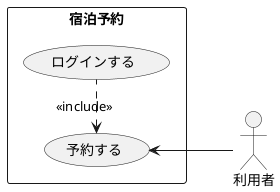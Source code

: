 @startuml
left to right direction
actor 利用者
rectangle 宿泊予約{
usecase 予約する
usecase ログインする
}
予約する <-- 利用者
予約する <. ログインする : << include >>
@enduml